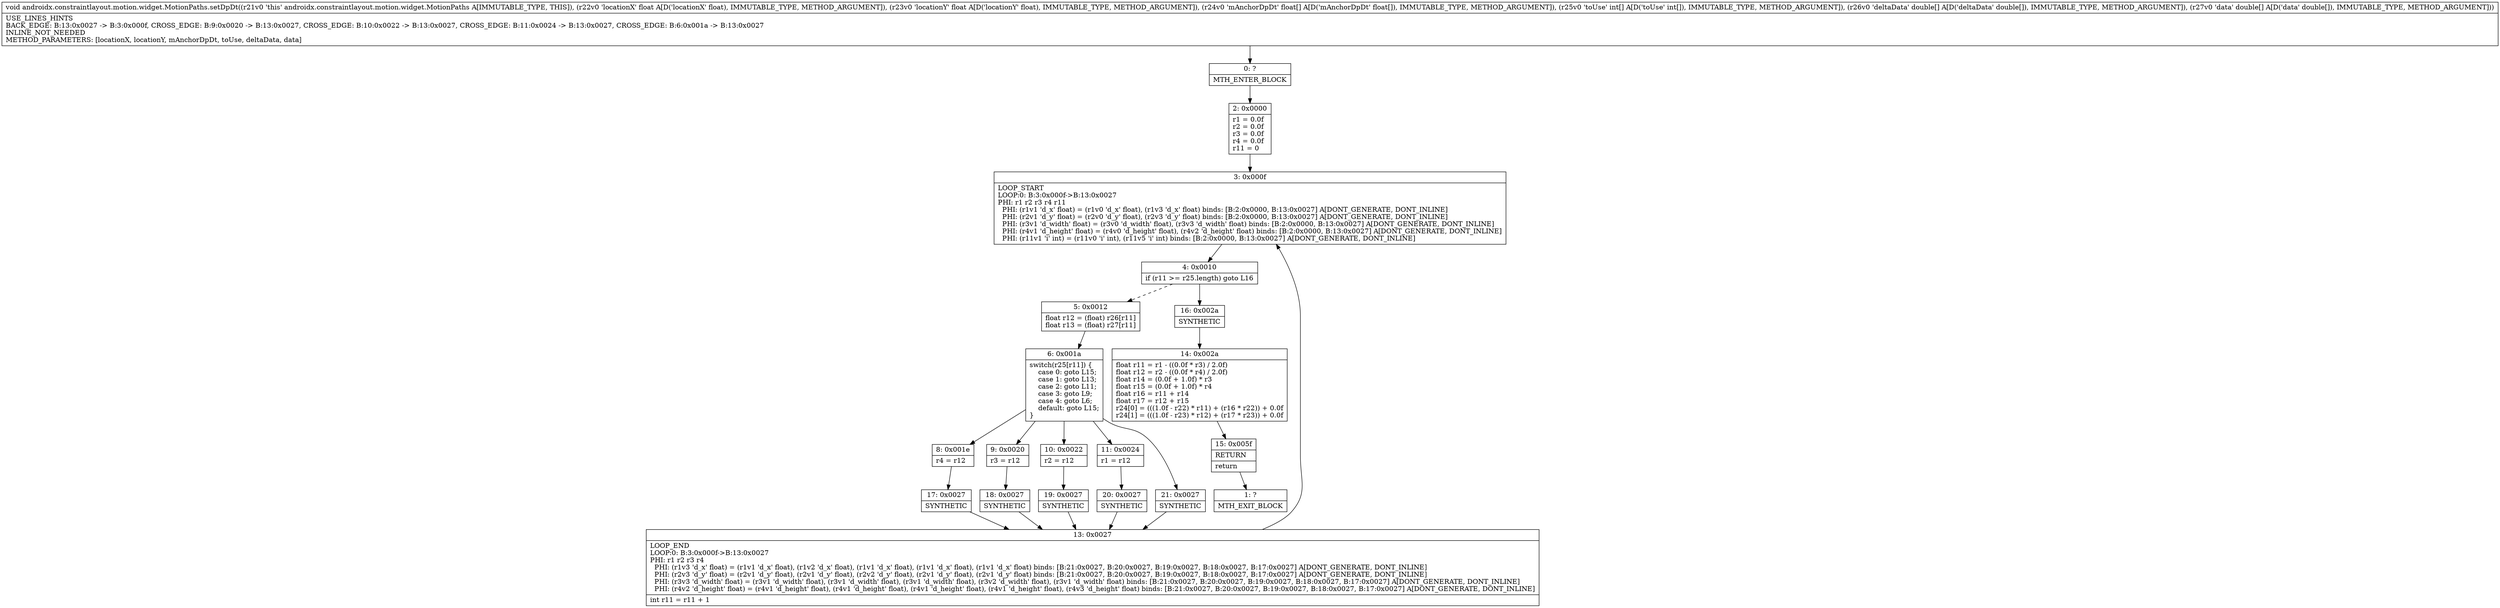 digraph "CFG forandroidx.constraintlayout.motion.widget.MotionPaths.setDpDt(FF[F[I[D[D)V" {
Node_0 [shape=record,label="{0\:\ ?|MTH_ENTER_BLOCK\l}"];
Node_2 [shape=record,label="{2\:\ 0x0000|r1 = 0.0f\lr2 = 0.0f\lr3 = 0.0f\lr4 = 0.0f\lr11 = 0\l}"];
Node_3 [shape=record,label="{3\:\ 0x000f|LOOP_START\lLOOP:0: B:3:0x000f\-\>B:13:0x0027\lPHI: r1 r2 r3 r4 r11 \l  PHI: (r1v1 'd_x' float) = (r1v0 'd_x' float), (r1v3 'd_x' float) binds: [B:2:0x0000, B:13:0x0027] A[DONT_GENERATE, DONT_INLINE]\l  PHI: (r2v1 'd_y' float) = (r2v0 'd_y' float), (r2v3 'd_y' float) binds: [B:2:0x0000, B:13:0x0027] A[DONT_GENERATE, DONT_INLINE]\l  PHI: (r3v1 'd_width' float) = (r3v0 'd_width' float), (r3v3 'd_width' float) binds: [B:2:0x0000, B:13:0x0027] A[DONT_GENERATE, DONT_INLINE]\l  PHI: (r4v1 'd_height' float) = (r4v0 'd_height' float), (r4v2 'd_height' float) binds: [B:2:0x0000, B:13:0x0027] A[DONT_GENERATE, DONT_INLINE]\l  PHI: (r11v1 'i' int) = (r11v0 'i' int), (r11v5 'i' int) binds: [B:2:0x0000, B:13:0x0027] A[DONT_GENERATE, DONT_INLINE]\l}"];
Node_4 [shape=record,label="{4\:\ 0x0010|if (r11 \>= r25.length) goto L16\l}"];
Node_5 [shape=record,label="{5\:\ 0x0012|float r12 = (float) r26[r11]\lfloat r13 = (float) r27[r11]\l}"];
Node_6 [shape=record,label="{6\:\ 0x001a|switch(r25[r11]) \{\l    case 0: goto L15;\l    case 1: goto L13;\l    case 2: goto L11;\l    case 3: goto L9;\l    case 4: goto L6;\l    default: goto L15;\l\}\l}"];
Node_8 [shape=record,label="{8\:\ 0x001e|r4 = r12\l}"];
Node_17 [shape=record,label="{17\:\ 0x0027|SYNTHETIC\l}"];
Node_13 [shape=record,label="{13\:\ 0x0027|LOOP_END\lLOOP:0: B:3:0x000f\-\>B:13:0x0027\lPHI: r1 r2 r3 r4 \l  PHI: (r1v3 'd_x' float) = (r1v1 'd_x' float), (r1v2 'd_x' float), (r1v1 'd_x' float), (r1v1 'd_x' float), (r1v1 'd_x' float) binds: [B:21:0x0027, B:20:0x0027, B:19:0x0027, B:18:0x0027, B:17:0x0027] A[DONT_GENERATE, DONT_INLINE]\l  PHI: (r2v3 'd_y' float) = (r2v1 'd_y' float), (r2v1 'd_y' float), (r2v2 'd_y' float), (r2v1 'd_y' float), (r2v1 'd_y' float) binds: [B:21:0x0027, B:20:0x0027, B:19:0x0027, B:18:0x0027, B:17:0x0027] A[DONT_GENERATE, DONT_INLINE]\l  PHI: (r3v3 'd_width' float) = (r3v1 'd_width' float), (r3v1 'd_width' float), (r3v1 'd_width' float), (r3v2 'd_width' float), (r3v1 'd_width' float) binds: [B:21:0x0027, B:20:0x0027, B:19:0x0027, B:18:0x0027, B:17:0x0027] A[DONT_GENERATE, DONT_INLINE]\l  PHI: (r4v2 'd_height' float) = (r4v1 'd_height' float), (r4v1 'd_height' float), (r4v1 'd_height' float), (r4v1 'd_height' float), (r4v3 'd_height' float) binds: [B:21:0x0027, B:20:0x0027, B:19:0x0027, B:18:0x0027, B:17:0x0027] A[DONT_GENERATE, DONT_INLINE]\l|int r11 = r11 + 1\l}"];
Node_9 [shape=record,label="{9\:\ 0x0020|r3 = r12\l}"];
Node_18 [shape=record,label="{18\:\ 0x0027|SYNTHETIC\l}"];
Node_10 [shape=record,label="{10\:\ 0x0022|r2 = r12\l}"];
Node_19 [shape=record,label="{19\:\ 0x0027|SYNTHETIC\l}"];
Node_11 [shape=record,label="{11\:\ 0x0024|r1 = r12\l}"];
Node_20 [shape=record,label="{20\:\ 0x0027|SYNTHETIC\l}"];
Node_21 [shape=record,label="{21\:\ 0x0027|SYNTHETIC\l}"];
Node_16 [shape=record,label="{16\:\ 0x002a|SYNTHETIC\l}"];
Node_14 [shape=record,label="{14\:\ 0x002a|float r11 = r1 \- ((0.0f * r3) \/ 2.0f)\lfloat r12 = r2 \- ((0.0f * r4) \/ 2.0f)\lfloat r14 = (0.0f + 1.0f) * r3\lfloat r15 = (0.0f + 1.0f) * r4\lfloat r16 = r11 + r14\lfloat r17 = r12 + r15\lr24[0] = (((1.0f \- r22) * r11) + (r16 * r22)) + 0.0f\lr24[1] = (((1.0f \- r23) * r12) + (r17 * r23)) + 0.0f\l}"];
Node_15 [shape=record,label="{15\:\ 0x005f|RETURN\l|return\l}"];
Node_1 [shape=record,label="{1\:\ ?|MTH_EXIT_BLOCK\l}"];
MethodNode[shape=record,label="{void androidx.constraintlayout.motion.widget.MotionPaths.setDpDt((r21v0 'this' androidx.constraintlayout.motion.widget.MotionPaths A[IMMUTABLE_TYPE, THIS]), (r22v0 'locationX' float A[D('locationX' float), IMMUTABLE_TYPE, METHOD_ARGUMENT]), (r23v0 'locationY' float A[D('locationY' float), IMMUTABLE_TYPE, METHOD_ARGUMENT]), (r24v0 'mAnchorDpDt' float[] A[D('mAnchorDpDt' float[]), IMMUTABLE_TYPE, METHOD_ARGUMENT]), (r25v0 'toUse' int[] A[D('toUse' int[]), IMMUTABLE_TYPE, METHOD_ARGUMENT]), (r26v0 'deltaData' double[] A[D('deltaData' double[]), IMMUTABLE_TYPE, METHOD_ARGUMENT]), (r27v0 'data' double[] A[D('data' double[]), IMMUTABLE_TYPE, METHOD_ARGUMENT]))  | USE_LINES_HINTS\lBACK_EDGE: B:13:0x0027 \-\> B:3:0x000f, CROSS_EDGE: B:9:0x0020 \-\> B:13:0x0027, CROSS_EDGE: B:10:0x0022 \-\> B:13:0x0027, CROSS_EDGE: B:11:0x0024 \-\> B:13:0x0027, CROSS_EDGE: B:6:0x001a \-\> B:13:0x0027\lINLINE_NOT_NEEDED\lMETHOD_PARAMETERS: [locationX, locationY, mAnchorDpDt, toUse, deltaData, data]\l}"];
MethodNode -> Node_0;Node_0 -> Node_2;
Node_2 -> Node_3;
Node_3 -> Node_4;
Node_4 -> Node_5[style=dashed];
Node_4 -> Node_16;
Node_5 -> Node_6;
Node_6 -> Node_8;
Node_6 -> Node_9;
Node_6 -> Node_10;
Node_6 -> Node_11;
Node_6 -> Node_21;
Node_8 -> Node_17;
Node_17 -> Node_13;
Node_13 -> Node_3;
Node_9 -> Node_18;
Node_18 -> Node_13;
Node_10 -> Node_19;
Node_19 -> Node_13;
Node_11 -> Node_20;
Node_20 -> Node_13;
Node_21 -> Node_13;
Node_16 -> Node_14;
Node_14 -> Node_15;
Node_15 -> Node_1;
}

